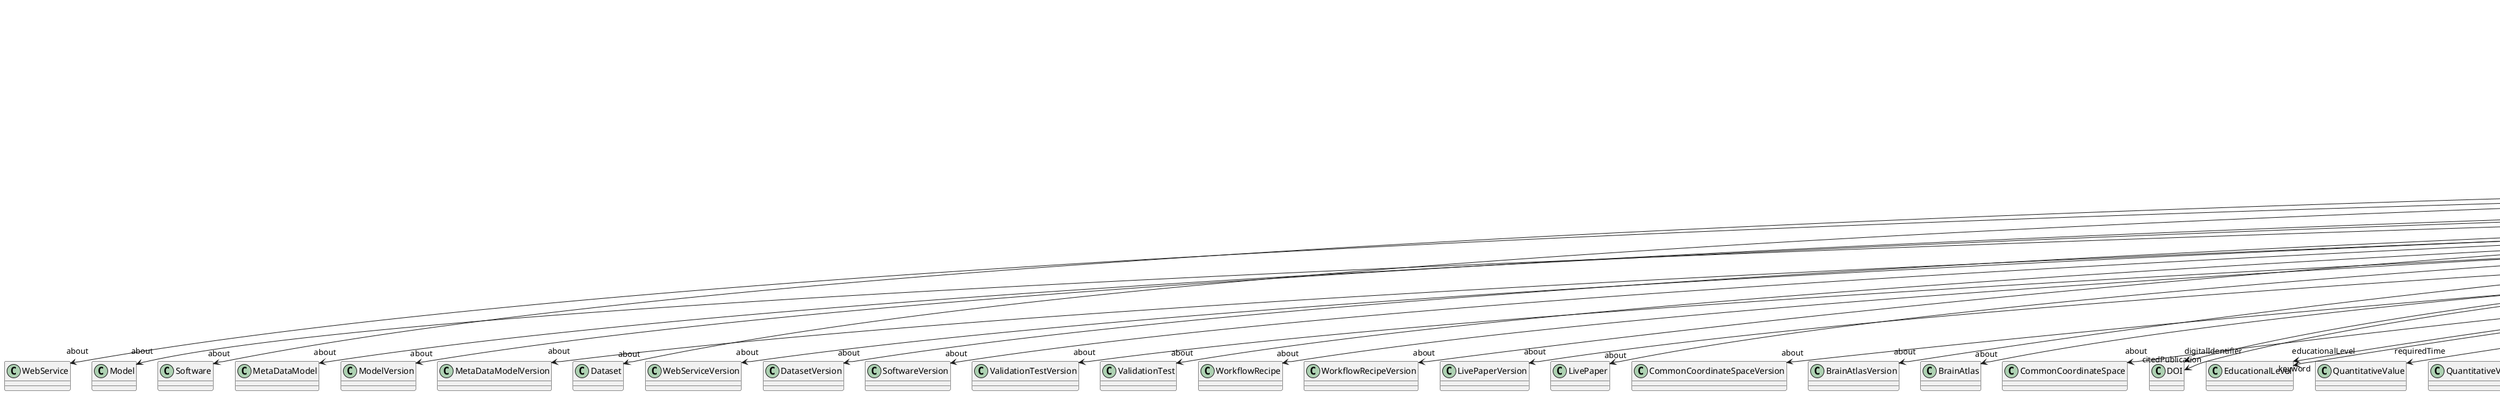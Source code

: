 @startuml
class LearningResource {
+about
+digitalIdentifier
+educationalLevel
+learningOutcome
+order
+prerequisite
+requiredTime
+topic
+type
+abstract
+author
+citedPublication
+copyright
+creationDate
+custodian
+editor
+funding
+IRI
+keyword
+license
+modificationDate
+name
+publicationDate
+publisher
+versionIdentifier

}
LearningResource -d-> "about" WebService
LearningResource -d-> "about" Model
LearningResource -d-> "about" Software
LearningResource -d-> "about" MetaDataModel
LearningResource -d-> "about" ModelVersion
LearningResource -d-> "about" MetaDataModelVersion
LearningResource -d-> "about" Dataset
LearningResource -d-> "about" WebServiceVersion
LearningResource -d-> "about" DatasetVersion
LearningResource -d-> "about" SoftwareVersion
LearningResource -d-> "about" ValidationTestVersion
LearningResource -d-> "about" ValidationTest
LearningResource -d-> "about" WorkflowRecipe
LearningResource -d-> "about" WorkflowRecipeVersion
LearningResource -d-> "about" LivePaperVersion
LearningResource -d-> "about" LivePaper
LearningResource -d-> "about" CommonCoordinateSpaceVersion
LearningResource -d-> "about" BrainAtlasVersion
LearningResource -d-> "about" BrainAtlas
LearningResource -d-> "about" CommonCoordinateSpace
LearningResource -d-> "digitalIdentifier" DOI
LearningResource -d-> "educationalLevel" EducationalLevel
LearningResource -d-> "requiredTime" QuantitativeValue
LearningResource -d-> "requiredTime" QuantitativeValueRange
LearningResource -d-> "type" LearningResourceType
LearningResource -d-> "author" Consortium
LearningResource -d-> "author" Person
LearningResource -d-> "author" Organization
LearningResource -d-> "citedPublication" DOI
LearningResource -d-> "citedPublication" ISBN
LearningResource -d-> "copyright" Copyright
LearningResource -d-> "custodian" Consortium
LearningResource -d-> "custodian" Person
LearningResource -d-> "custodian" Organization
LearningResource -d-> "editor" Person
LearningResource -d-> "funding" Funding
LearningResource -d-> "keyword" AnatomicalIdentificationType
LearningResource -d-> "keyword" Laterality
LearningResource -d-> "keyword" CellCultureType
LearningResource -d-> "keyword" TermSuggestion
LearningResource -d-> "keyword" VisualStimulusType
LearningResource -d-> "keyword" AnatomicalPlane
LearningResource -d-> "keyword" Species
LearningResource -d-> "keyword" ActionStatusType
LearningResource -d-> "keyword" PreparationType
LearningResource -d-> "keyword" ContributionType
LearningResource -d-> "keyword" MeasuredQuantity
LearningResource -d-> "keyword" MetaDataModelType
LearningResource -d-> "keyword" OlfactoryStimulusType
LearningResource -d-> "keyword" SetupType
LearningResource -d-> "keyword" ModelScope
LearningResource -d-> "keyword" PatchClampVariation
LearningResource -d-> "keyword" Technique
LearningResource -d-> "keyword" CellType
LearningResource -d-> "keyword" Language
LearningResource -d-> "keyword" CriteriaQualityType
LearningResource -d-> "keyword" Handedness
LearningResource -d-> "keyword" OrganismSubstance
LearningResource -d-> "keyword" TypeOfUncertainty
LearningResource -d-> "keyword" GeneticStrainType
LearningResource -d-> "keyword" CranialWindowConstructionType
LearningResource -d-> "keyword" Service
LearningResource -d-> "keyword" SemanticDataType
LearningResource -d-> "keyword" Organ
LearningResource -d-> "keyword" Terminology
LearningResource -d-> "keyword" SubjectAttribute
LearningResource -d-> "keyword" Disease
LearningResource -d-> "keyword" AtlasType
LearningResource -d-> "keyword" FileUsageRole
LearningResource -d-> "keyword" AnatomicalAxesOrientation
LearningResource -d-> "keyword" AnnotationType
LearningResource -d-> "keyword" Colormap
LearningResource -d-> "keyword" OrganismSystem
LearningResource -d-> "keyword" CranialWindowReinforcementType
LearningResource -d-> "keyword" OperatingSystem
LearningResource -d-> "keyword" TissueSampleAttribute
LearningResource -d-> "keyword" AgeCategory
LearningResource -d-> "keyword" EducationalLevel
LearningResource -d-> "keyword" TissueSampleType
LearningResource -d-> "keyword" AnalysisTechnique
LearningResource -d-> "keyword" DataType
LearningResource -d-> "keyword" BiologicalOrder
LearningResource -d-> "keyword" StimulationTechnique
LearningResource -d-> "keyword" UBERONParcellation
LearningResource -d-> "keyword" DifferenceMeasure
LearningResource -d-> "keyword" ModelAbstractionLevel
LearningResource -d-> "keyword" SoftwareApplicationCategory
LearningResource -d-> "keyword" DeviceType
LearningResource -d-> "keyword" QualitativeOverlap
LearningResource -d-> "keyword" ExperimentalApproach
LearningResource -d-> "keyword" FileRepositoryType
LearningResource -d-> "keyword" BiologicalSex
LearningResource -d-> "keyword" ElectricalStimulusType
LearningResource -d-> "keyword" AnnotationCriteriaType
LearningResource -d-> "keyword" UnitOfMeasurement
LearningResource -d-> "keyword" MolecularEntity
LearningResource -d-> "keyword" GustatoryStimulusType
LearningResource -d-> "keyword" SoftwareFeature
LearningResource -d-> "keyword" AuditoryStimulusType
LearningResource -d-> "keyword" StimulationApproach
LearningResource -d-> "keyword" TactileStimulusType
LearningResource -d-> "keyword" FileBundleGrouping
LearningResource -d-> "keyword" SubcellularEntity
LearningResource -d-> "keyword" EthicsAssessment
LearningResource -d-> "keyword" ChemicalMixtureType
LearningResource -d-> "keyword" OperatingDevice
LearningResource -d-> "keyword" OpticalStimulusType
LearningResource -d-> "keyword" ProductAccessibility
LearningResource -d-> "keyword" BreedingType
LearningResource -d-> "keyword" LearningResourceType
LearningResource -d-> "keyword" DiseaseModel
LearningResource -d-> "keyword" ProgrammingLanguage
LearningResource -d-> "license" License
LearningResource -d-> "publisher" Consortium
LearningResource -d-> "publisher" Person
LearningResource -d-> "publisher" Organization

@enduml